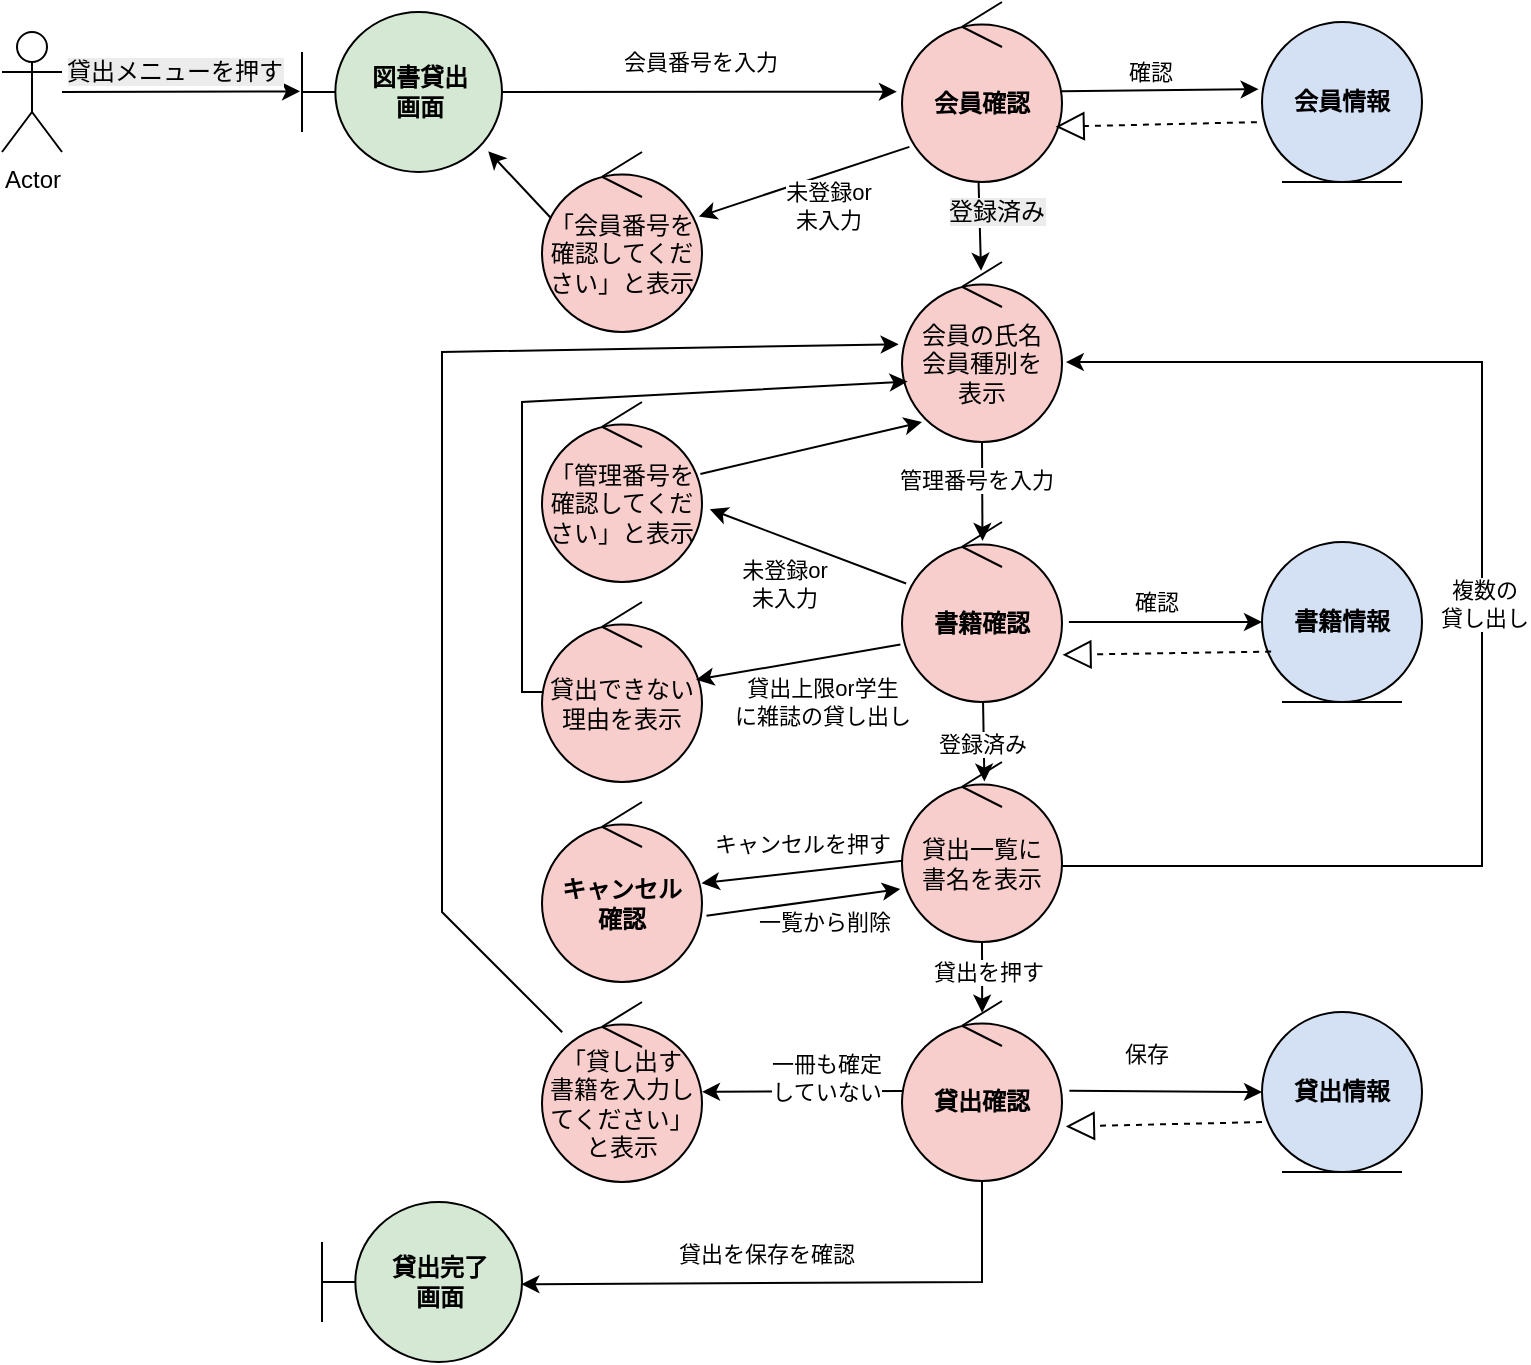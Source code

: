 <mxfile version="28.1.2">
  <diagram id="WRtB7RnygOzZ15jAyTM6" name="ページ1">
    <mxGraphModel dx="1209" dy="794" grid="1" gridSize="10" guides="1" tooltips="1" connect="1" arrows="1" fold="1" page="1" pageScale="1" pageWidth="827" pageHeight="1169" math="0" shadow="0">
      <root>
        <mxCell id="0" />
        <mxCell id="1" parent="0" />
        <mxCell id="BTnaZ9Mj3D2ea35wuB5Z-2" value="&lt;b&gt;図書貸出&lt;/b&gt;&lt;div&gt;&lt;b&gt;画面&lt;/b&gt;&lt;/div&gt;" style="shape=umlBoundary;whiteSpace=wrap;html=1;fillColor=#D5E8D4;" vertex="1" parent="1">
          <mxGeometry x="180" y="45" width="100" height="80" as="geometry" />
        </mxCell>
        <mxCell id="BTnaZ9Mj3D2ea35wuB5Z-5" value="Actor" style="shape=umlActor;verticalLabelPosition=bottom;verticalAlign=top;html=1;" vertex="1" parent="1">
          <mxGeometry x="30" y="55" width="30" height="60" as="geometry" />
        </mxCell>
        <mxCell id="BTnaZ9Mj3D2ea35wuB5Z-7" style="edgeStyle=none;rounded=0;orthogonalLoop=1;jettySize=auto;html=1;entryX=-0.01;entryY=0.496;entryDx=0;entryDy=0;entryPerimeter=0;" edge="1" parent="1" source="BTnaZ9Mj3D2ea35wuB5Z-5" target="BTnaZ9Mj3D2ea35wuB5Z-2">
          <mxGeometry relative="1" as="geometry" />
        </mxCell>
        <mxCell id="BTnaZ9Mj3D2ea35wuB5Z-26" value="&lt;span style=&quot;font-size: 12px; background-color: rgb(236, 236, 236);&quot;&gt;貸出メニューを押す&lt;/span&gt;" style="edgeLabel;html=1;align=center;verticalAlign=middle;resizable=0;points=[];" vertex="1" connectable="0" parent="BTnaZ9Mj3D2ea35wuB5Z-7">
          <mxGeometry x="-0.137" y="4" relative="1" as="geometry">
            <mxPoint x="4" y="-6" as="offset" />
          </mxGeometry>
        </mxCell>
        <mxCell id="BTnaZ9Mj3D2ea35wuB5Z-10" value="&lt;div&gt;&lt;span style=&quot;background-color: transparent; color: light-dark(rgb(0, 0, 0), rgb(255, 255, 255));&quot;&gt;会員の氏名&lt;/span&gt;&lt;/div&gt;&lt;div&gt;会員種別を&lt;/div&gt;&lt;div&gt;表示&lt;/div&gt;" style="ellipse;shape=umlControl;whiteSpace=wrap;html=1;fillColor=#F8CECC;" vertex="1" parent="1">
          <mxGeometry x="480" y="170" width="80" height="90" as="geometry" />
        </mxCell>
        <mxCell id="BTnaZ9Mj3D2ea35wuB5Z-11" style="edgeStyle=none;rounded=0;orthogonalLoop=1;jettySize=auto;html=1;entryX=-0.021;entryY=0.42;entryDx=0;entryDy=0;exitX=0.996;exitY=0.496;exitDx=0;exitDy=0;exitPerimeter=0;entryPerimeter=0;" edge="1" parent="1" source="BTnaZ9Mj3D2ea35wuB5Z-19" target="BTnaZ9Mj3D2ea35wuB5Z-15">
          <mxGeometry relative="1" as="geometry">
            <mxPoint x="400" y="470" as="sourcePoint" />
            <mxPoint x="460" y="469.5" as="targetPoint" />
          </mxGeometry>
        </mxCell>
        <mxCell id="BTnaZ9Mj3D2ea35wuB5Z-12" value="確認" style="edgeLabel;html=1;align=center;verticalAlign=middle;resizable=0;points=[];" vertex="1" connectable="0" parent="BTnaZ9Mj3D2ea35wuB5Z-11">
          <mxGeometry x="-0.311" y="-1" relative="1" as="geometry">
            <mxPoint x="10" y="-11" as="offset" />
          </mxGeometry>
        </mxCell>
        <mxCell id="BTnaZ9Mj3D2ea35wuB5Z-13" style="edgeStyle=none;rounded=0;orthogonalLoop=1;jettySize=auto;html=1;exitX=0.046;exitY=0.805;exitDx=0;exitDy=0;exitPerimeter=0;" edge="1" parent="1" source="BTnaZ9Mj3D2ea35wuB5Z-19" target="BTnaZ9Mj3D2ea35wuB5Z-18">
          <mxGeometry relative="1" as="geometry">
            <mxPoint x="600" y="620" as="targetPoint" />
          </mxGeometry>
        </mxCell>
        <mxCell id="BTnaZ9Mj3D2ea35wuB5Z-14" value="未登録or&lt;div&gt;未入力&lt;/div&gt;" style="edgeLabel;html=1;align=center;verticalAlign=middle;resizable=0;points=[];" vertex="1" connectable="0" parent="BTnaZ9Mj3D2ea35wuB5Z-13">
          <mxGeometry x="-0.231" y="1" relative="1" as="geometry">
            <mxPoint x="-1" y="15" as="offset" />
          </mxGeometry>
        </mxCell>
        <mxCell id="BTnaZ9Mj3D2ea35wuB5Z-15" value="&lt;b&gt;会員情報&lt;/b&gt;" style="ellipse;shape=umlEntity;whiteSpace=wrap;html=1;fillColor=#D4E1F5;" vertex="1" parent="1">
          <mxGeometry x="660" y="50" width="80" height="80" as="geometry" />
        </mxCell>
        <mxCell id="BTnaZ9Mj3D2ea35wuB5Z-16" style="edgeStyle=none;rounded=0;orthogonalLoop=1;jettySize=auto;html=1;entryX=0.494;entryY=0.049;entryDx=0;entryDy=0;entryPerimeter=0;exitX=0.478;exitY=0.982;exitDx=0;exitDy=0;exitPerimeter=0;" edge="1" parent="1" source="BTnaZ9Mj3D2ea35wuB5Z-19" target="BTnaZ9Mj3D2ea35wuB5Z-10">
          <mxGeometry relative="1" as="geometry">
            <mxPoint x="480" y="130" as="sourcePoint" />
          </mxGeometry>
        </mxCell>
        <mxCell id="BTnaZ9Mj3D2ea35wuB5Z-17" value="&lt;span style=&quot;font-size: 12px; background-color: rgb(236, 236, 236);&quot;&gt;登録済み&lt;/span&gt;" style="edgeLabel;html=1;align=center;verticalAlign=middle;resizable=0;points=[];" vertex="1" connectable="0" parent="BTnaZ9Mj3D2ea35wuB5Z-16">
          <mxGeometry x="-0.015" y="-2" relative="1" as="geometry">
            <mxPoint x="10" y="-6" as="offset" />
          </mxGeometry>
        </mxCell>
        <mxCell id="BTnaZ9Mj3D2ea35wuB5Z-18" value="「会員番号を&lt;div&gt;確認してください」と表示&lt;/div&gt;" style="ellipse;shape=umlControl;whiteSpace=wrap;html=1;fillColor=#F8CECC;" vertex="1" parent="1">
          <mxGeometry x="300" y="115" width="80" height="90" as="geometry" />
        </mxCell>
        <mxCell id="BTnaZ9Mj3D2ea35wuB5Z-19" value="&lt;b&gt;会員確認&lt;/b&gt;" style="ellipse;shape=umlControl;whiteSpace=wrap;html=1;fillColor=#F8CECC;" vertex="1" parent="1">
          <mxGeometry x="480" y="40" width="80" height="90" as="geometry" />
        </mxCell>
        <mxCell id="BTnaZ9Mj3D2ea35wuB5Z-20" value="" style="endArrow=block;dashed=1;endFill=0;endSize=12;html=1;rounded=0;exitX=-0.032;exitY=0.626;exitDx=0;exitDy=0;entryX=0.96;entryY=0.693;entryDx=0;entryDy=0;entryPerimeter=0;exitPerimeter=0;" edge="1" parent="1" source="BTnaZ9Mj3D2ea35wuB5Z-15" target="BTnaZ9Mj3D2ea35wuB5Z-19">
          <mxGeometry width="160" relative="1" as="geometry">
            <mxPoint x="380" y="389.33" as="sourcePoint" />
            <mxPoint x="430" y="200" as="targetPoint" />
          </mxGeometry>
        </mxCell>
        <mxCell id="BTnaZ9Mj3D2ea35wuB5Z-22" style="edgeStyle=none;rounded=0;orthogonalLoop=1;jettySize=auto;html=1;entryX=-0.032;entryY=0.498;entryDx=0;entryDy=0;entryPerimeter=0;" edge="1" parent="1" source="BTnaZ9Mj3D2ea35wuB5Z-2" target="BTnaZ9Mj3D2ea35wuB5Z-19">
          <mxGeometry relative="1" as="geometry">
            <Array as="points" />
          </mxGeometry>
        </mxCell>
        <mxCell id="BTnaZ9Mj3D2ea35wuB5Z-23" value="会員番号を入力" style="edgeLabel;html=1;align=center;verticalAlign=middle;resizable=0;points=[];" vertex="1" connectable="0" parent="BTnaZ9Mj3D2ea35wuB5Z-22">
          <mxGeometry x="-0.119" y="1" relative="1" as="geometry">
            <mxPoint x="12" y="-14" as="offset" />
          </mxGeometry>
        </mxCell>
        <mxCell id="BTnaZ9Mj3D2ea35wuB5Z-24" style="edgeStyle=none;rounded=0;orthogonalLoop=1;jettySize=auto;html=1;entryX=0.931;entryY=0.87;entryDx=0;entryDy=0;entryPerimeter=0;exitX=0.057;exitY=0.368;exitDx=0;exitDy=0;exitPerimeter=0;" edge="1" parent="1" source="BTnaZ9Mj3D2ea35wuB5Z-18" target="BTnaZ9Mj3D2ea35wuB5Z-2">
          <mxGeometry relative="1" as="geometry" />
        </mxCell>
        <mxCell id="BTnaZ9Mj3D2ea35wuB5Z-30" value="&lt;b&gt;書籍確認&lt;/b&gt;" style="ellipse;shape=umlControl;whiteSpace=wrap;html=1;fillColor=#F8CECC;" vertex="1" parent="1">
          <mxGeometry x="480" y="300" width="80" height="90" as="geometry" />
        </mxCell>
        <mxCell id="BTnaZ9Mj3D2ea35wuB5Z-53" style="edgeStyle=none;rounded=0;orthogonalLoop=1;jettySize=auto;html=1;entryX=0.997;entryY=0.514;entryDx=0;entryDy=0;entryPerimeter=0;exitX=0.5;exitY=0.998;exitDx=0;exitDy=0;exitPerimeter=0;" edge="1" parent="1" source="BTnaZ9Mj3D2ea35wuB5Z-57" target="BTnaZ9Mj3D2ea35wuB5Z-39">
          <mxGeometry relative="1" as="geometry">
            <mxPoint x="430" y="465" as="targetPoint" />
            <mxPoint x="440" y="545" as="sourcePoint" />
            <Array as="points">
              <mxPoint x="520" y="680" />
            </Array>
          </mxGeometry>
        </mxCell>
        <mxCell id="BTnaZ9Mj3D2ea35wuB5Z-54" value="貸出を保存を確認" style="edgeLabel;html=1;align=center;verticalAlign=middle;resizable=0;points=[];" vertex="1" connectable="0" parent="BTnaZ9Mj3D2ea35wuB5Z-53">
          <mxGeometry x="0.242" y="-2" relative="1" as="geometry">
            <mxPoint x="16" y="-13" as="offset" />
          </mxGeometry>
        </mxCell>
        <mxCell id="BTnaZ9Mj3D2ea35wuB5Z-55" style="edgeStyle=none;rounded=0;orthogonalLoop=1;jettySize=auto;html=1;entryX=0;entryY=0.5;entryDx=0;entryDy=0;exitX=1.046;exitY=0.499;exitDx=0;exitDy=0;exitPerimeter=0;" edge="1" parent="1" source="BTnaZ9Mj3D2ea35wuB5Z-57" target="BTnaZ9Mj3D2ea35wuB5Z-50">
          <mxGeometry relative="1" as="geometry" />
        </mxCell>
        <mxCell id="BTnaZ9Mj3D2ea35wuB5Z-56" value="保存" style="edgeLabel;html=1;align=center;verticalAlign=middle;resizable=0;points=[];" vertex="1" connectable="0" parent="BTnaZ9Mj3D2ea35wuB5Z-55">
          <mxGeometry x="0.291" relative="1" as="geometry">
            <mxPoint x="-24" y="-19" as="offset" />
          </mxGeometry>
        </mxCell>
        <mxCell id="BTnaZ9Mj3D2ea35wuB5Z-58" style="edgeStyle=none;rounded=0;orthogonalLoop=1;jettySize=auto;html=1;entryX=0.501;entryY=0.065;entryDx=0;entryDy=0;entryPerimeter=0;" edge="1" parent="1" source="BTnaZ9Mj3D2ea35wuB5Z-33" target="BTnaZ9Mj3D2ea35wuB5Z-57">
          <mxGeometry relative="1" as="geometry">
            <mxPoint x="520" y="530" as="targetPoint" />
          </mxGeometry>
        </mxCell>
        <mxCell id="BTnaZ9Mj3D2ea35wuB5Z-59" value="貸出を押す" style="edgeLabel;html=1;align=center;verticalAlign=middle;resizable=0;points=[];" vertex="1" connectable="0" parent="BTnaZ9Mj3D2ea35wuB5Z-58">
          <mxGeometry x="-0.132" y="3" relative="1" as="geometry">
            <mxPoint y="-1" as="offset" />
          </mxGeometry>
        </mxCell>
        <mxCell id="BTnaZ9Mj3D2ea35wuB5Z-76" style="edgeStyle=none;rounded=0;orthogonalLoop=1;jettySize=auto;html=1;entryX=1.024;entryY=0.556;entryDx=0;entryDy=0;entryPerimeter=0;exitX=1;exitY=0.578;exitDx=0;exitDy=0;exitPerimeter=0;" edge="1" parent="1" source="BTnaZ9Mj3D2ea35wuB5Z-33" target="BTnaZ9Mj3D2ea35wuB5Z-10">
          <mxGeometry relative="1" as="geometry">
            <mxPoint x="770" y="210" as="targetPoint" />
            <Array as="points">
              <mxPoint x="770" y="472" />
              <mxPoint x="770" y="220" />
            </Array>
          </mxGeometry>
        </mxCell>
        <mxCell id="BTnaZ9Mj3D2ea35wuB5Z-77" value="複数の&lt;div&gt;貸し出し&lt;/div&gt;" style="edgeLabel;html=1;align=center;verticalAlign=middle;resizable=0;points=[];" vertex="1" connectable="0" parent="BTnaZ9Mj3D2ea35wuB5Z-76">
          <mxGeometry x="-0.036" y="-1" relative="1" as="geometry">
            <mxPoint y="-18" as="offset" />
          </mxGeometry>
        </mxCell>
        <mxCell id="BTnaZ9Mj3D2ea35wuB5Z-79" style="edgeStyle=none;rounded=0;orthogonalLoop=1;jettySize=auto;html=1;entryX=1.028;entryY=0.632;entryDx=0;entryDy=0;entryPerimeter=0;exitX=-0.011;exitY=0.706;exitDx=0;exitDy=0;exitPerimeter=0;endArrow=none;endFill=0;startArrow=classic;startFill=1;" edge="1" parent="1" source="BTnaZ9Mj3D2ea35wuB5Z-33" target="BTnaZ9Mj3D2ea35wuB5Z-80">
          <mxGeometry relative="1" as="geometry">
            <mxPoint x="610" y="490" as="targetPoint" />
          </mxGeometry>
        </mxCell>
        <mxCell id="BTnaZ9Mj3D2ea35wuB5Z-84" value="一覧から削除" style="edgeLabel;html=1;align=center;verticalAlign=middle;resizable=0;points=[];" vertex="1" connectable="0" parent="BTnaZ9Mj3D2ea35wuB5Z-79">
          <mxGeometry x="-0.204" relative="1" as="geometry">
            <mxPoint y="11" as="offset" />
          </mxGeometry>
        </mxCell>
        <mxCell id="BTnaZ9Mj3D2ea35wuB5Z-33" value="&lt;div&gt;&lt;span style=&quot;background-color: transparent; color: light-dark(rgb(0, 0, 0), rgb(255, 255, 255));&quot;&gt;貸出一覧に&lt;/span&gt;&lt;/div&gt;&lt;div&gt;&lt;span style=&quot;background-color: transparent; color: light-dark(rgb(0, 0, 0), rgb(255, 255, 255));&quot;&gt;書名を&lt;/span&gt;&lt;span style=&quot;background-color: transparent; color: light-dark(rgb(0, 0, 0), rgb(255, 255, 255));&quot;&gt;表示&lt;/span&gt;&lt;/div&gt;" style="ellipse;shape=umlControl;whiteSpace=wrap;html=1;fillColor=#F8CECC;" vertex="1" parent="1">
          <mxGeometry x="480" y="420" width="80" height="90" as="geometry" />
        </mxCell>
        <mxCell id="BTnaZ9Mj3D2ea35wuB5Z-34" style="edgeStyle=none;rounded=0;orthogonalLoop=1;jettySize=auto;html=1;entryX=0.515;entryY=0.109;entryDx=0;entryDy=0;entryPerimeter=0;" edge="1" parent="1" source="BTnaZ9Mj3D2ea35wuB5Z-30" target="BTnaZ9Mj3D2ea35wuB5Z-33">
          <mxGeometry relative="1" as="geometry" />
        </mxCell>
        <mxCell id="BTnaZ9Mj3D2ea35wuB5Z-35" value="登録済み" style="edgeLabel;html=1;align=center;verticalAlign=middle;resizable=0;points=[];" vertex="1" connectable="0" parent="BTnaZ9Mj3D2ea35wuB5Z-34">
          <mxGeometry x="-0.326" relative="1" as="geometry">
            <mxPoint x="-1" y="7" as="offset" />
          </mxGeometry>
        </mxCell>
        <mxCell id="BTnaZ9Mj3D2ea35wuB5Z-36" value="「管理番号を確認してください」と表示" style="ellipse;shape=umlControl;whiteSpace=wrap;html=1;fillColor=#F8CECC;" vertex="1" parent="1">
          <mxGeometry x="300" y="240" width="80" height="90" as="geometry" />
        </mxCell>
        <mxCell id="BTnaZ9Mj3D2ea35wuB5Z-37" style="edgeStyle=none;rounded=0;orthogonalLoop=1;jettySize=auto;html=1;entryX=1.049;entryY=0.596;entryDx=0;entryDy=0;entryPerimeter=0;" edge="1" parent="1" source="BTnaZ9Mj3D2ea35wuB5Z-30" target="BTnaZ9Mj3D2ea35wuB5Z-36">
          <mxGeometry relative="1" as="geometry" />
        </mxCell>
        <mxCell id="BTnaZ9Mj3D2ea35wuB5Z-38" value="&lt;div&gt;未登録or&lt;/div&gt;未入力" style="edgeLabel;html=1;align=center;verticalAlign=middle;resizable=0;points=[];" vertex="1" connectable="0" parent="BTnaZ9Mj3D2ea35wuB5Z-37">
          <mxGeometry x="-0.217" relative="1" as="geometry">
            <mxPoint x="-23" y="14" as="offset" />
          </mxGeometry>
        </mxCell>
        <mxCell id="BTnaZ9Mj3D2ea35wuB5Z-39" value="&lt;b&gt;貸出完了&lt;/b&gt;&lt;div&gt;&lt;b&gt;画面&lt;/b&gt;&lt;/div&gt;" style="shape=umlBoundary;whiteSpace=wrap;html=1;fillColor=#D5E8D4;" vertex="1" parent="1">
          <mxGeometry x="190" y="640" width="100" height="80" as="geometry" />
        </mxCell>
        <mxCell id="BTnaZ9Mj3D2ea35wuB5Z-41" style="edgeStyle=none;rounded=0;orthogonalLoop=1;jettySize=auto;html=1;entryX=0.125;entryY=0.889;entryDx=0;entryDy=0;entryPerimeter=0;" edge="1" parent="1" source="BTnaZ9Mj3D2ea35wuB5Z-36" target="BTnaZ9Mj3D2ea35wuB5Z-10">
          <mxGeometry relative="1" as="geometry" />
        </mxCell>
        <mxCell id="BTnaZ9Mj3D2ea35wuB5Z-42" style="edgeStyle=none;rounded=0;orthogonalLoop=1;jettySize=auto;html=1;entryX=0;entryY=0.5;entryDx=0;entryDy=0;exitX=1.043;exitY=0.555;exitDx=0;exitDy=0;exitPerimeter=0;" edge="1" parent="1" target="BTnaZ9Mj3D2ea35wuB5Z-44" source="BTnaZ9Mj3D2ea35wuB5Z-30">
          <mxGeometry relative="1" as="geometry">
            <mxPoint x="532.32" y="333.97" as="sourcePoint" />
            <mxPoint x="490.28" y="719.5" as="targetPoint" />
          </mxGeometry>
        </mxCell>
        <mxCell id="BTnaZ9Mj3D2ea35wuB5Z-43" value="確認" style="edgeLabel;html=1;align=center;verticalAlign=middle;resizable=0;points=[];" vertex="1" connectable="0" parent="BTnaZ9Mj3D2ea35wuB5Z-42">
          <mxGeometry x="-0.311" y="-1" relative="1" as="geometry">
            <mxPoint x="10" y="-11" as="offset" />
          </mxGeometry>
        </mxCell>
        <mxCell id="BTnaZ9Mj3D2ea35wuB5Z-44" value="&lt;b&gt;書籍情報&lt;/b&gt;" style="ellipse;shape=umlEntity;whiteSpace=wrap;html=1;fillColor=#D4E1F5;" vertex="1" parent="1">
          <mxGeometry x="660.0" y="310" width="80" height="80" as="geometry" />
        </mxCell>
        <mxCell id="BTnaZ9Mj3D2ea35wuB5Z-45" value="" style="endArrow=block;dashed=1;endFill=0;endSize=12;html=1;rounded=0;entryX=1.003;entryY=0.738;entryDx=0;entryDy=0;entryPerimeter=0;exitX=0.057;exitY=0.685;exitDx=0;exitDy=0;exitPerimeter=0;" edge="1" parent="1" source="BTnaZ9Mj3D2ea35wuB5Z-44" target="BTnaZ9Mj3D2ea35wuB5Z-30">
          <mxGeometry width="160" relative="1" as="geometry">
            <mxPoint x="657" y="346" as="sourcePoint" />
            <mxPoint x="530" y="359.08" as="targetPoint" />
          </mxGeometry>
        </mxCell>
        <mxCell id="BTnaZ9Mj3D2ea35wuB5Z-46" style="edgeStyle=none;rounded=0;orthogonalLoop=1;jettySize=auto;html=1;entryX=0.503;entryY=0.105;entryDx=0;entryDy=0;entryPerimeter=0;" edge="1" parent="1" source="BTnaZ9Mj3D2ea35wuB5Z-10" target="BTnaZ9Mj3D2ea35wuB5Z-30">
          <mxGeometry relative="1" as="geometry" />
        </mxCell>
        <mxCell id="BTnaZ9Mj3D2ea35wuB5Z-47" value="管理番号を入力" style="edgeLabel;html=1;align=center;verticalAlign=middle;resizable=0;points=[];" vertex="1" connectable="0" parent="BTnaZ9Mj3D2ea35wuB5Z-46">
          <mxGeometry x="-0.253" y="-3" relative="1" as="geometry">
            <mxPoint as="offset" />
          </mxGeometry>
        </mxCell>
        <mxCell id="BTnaZ9Mj3D2ea35wuB5Z-49" value="「貸し出す&lt;div&gt;書籍を入力してください」と表示&lt;/div&gt;" style="ellipse;shape=umlControl;whiteSpace=wrap;html=1;fillColor=#F8CECC;" vertex="1" parent="1">
          <mxGeometry x="300" y="540" width="80" height="90" as="geometry" />
        </mxCell>
        <mxCell id="BTnaZ9Mj3D2ea35wuB5Z-50" value="&lt;b&gt;貸出情報&lt;/b&gt;" style="ellipse;shape=umlEntity;whiteSpace=wrap;html=1;fillColor=#D4E1F5;" vertex="1" parent="1">
          <mxGeometry x="660" y="545" width="80" height="80" as="geometry" />
        </mxCell>
        <mxCell id="BTnaZ9Mj3D2ea35wuB5Z-62" style="edgeStyle=none;rounded=0;orthogonalLoop=1;jettySize=auto;html=1;" edge="1" parent="1" source="BTnaZ9Mj3D2ea35wuB5Z-57" target="BTnaZ9Mj3D2ea35wuB5Z-49">
          <mxGeometry relative="1" as="geometry" />
        </mxCell>
        <mxCell id="BTnaZ9Mj3D2ea35wuB5Z-63" value="一冊も確定&lt;div&gt;していない&lt;/div&gt;" style="edgeLabel;html=1;align=center;verticalAlign=middle;resizable=0;points=[];" vertex="1" connectable="0" parent="BTnaZ9Mj3D2ea35wuB5Z-62">
          <mxGeometry x="0.481" y="1" relative="1" as="geometry">
            <mxPoint x="36" y="-8" as="offset" />
          </mxGeometry>
        </mxCell>
        <mxCell id="BTnaZ9Mj3D2ea35wuB5Z-57" value="&lt;b&gt;貸出確認&lt;/b&gt;" style="ellipse;shape=umlControl;whiteSpace=wrap;html=1;fillColor=#F8CECC;" vertex="1" parent="1">
          <mxGeometry x="480" y="539.5" width="80" height="90" as="geometry" />
        </mxCell>
        <mxCell id="BTnaZ9Mj3D2ea35wuB5Z-60" value="&lt;div&gt;貸出できない理由を表示&lt;/div&gt;" style="ellipse;shape=umlControl;whiteSpace=wrap;html=1;fillColor=#F8CECC;" vertex="1" parent="1">
          <mxGeometry x="300" y="340" width="80" height="90" as="geometry" />
        </mxCell>
        <mxCell id="BTnaZ9Mj3D2ea35wuB5Z-61" value="" style="endArrow=block;dashed=1;endFill=0;endSize=12;html=1;rounded=0;entryX=1.024;entryY=0.697;entryDx=0;entryDy=0;entryPerimeter=0;exitX=0;exitY=0.688;exitDx=0;exitDy=0;exitPerimeter=0;" edge="1" parent="1" source="BTnaZ9Mj3D2ea35wuB5Z-50" target="BTnaZ9Mj3D2ea35wuB5Z-57">
          <mxGeometry width="160" relative="1" as="geometry">
            <mxPoint x="675" y="700" as="sourcePoint" />
            <mxPoint x="570" y="701" as="targetPoint" />
          </mxGeometry>
        </mxCell>
        <mxCell id="BTnaZ9Mj3D2ea35wuB5Z-64" style="edgeStyle=none;rounded=0;orthogonalLoop=1;jettySize=auto;html=1;entryX=0.963;entryY=0.432;entryDx=0;entryDy=0;entryPerimeter=0;exitX=-0.01;exitY=0.681;exitDx=0;exitDy=0;exitPerimeter=0;" edge="1" parent="1" source="BTnaZ9Mj3D2ea35wuB5Z-30" target="BTnaZ9Mj3D2ea35wuB5Z-60">
          <mxGeometry relative="1" as="geometry">
            <mxPoint x="480" y="370" as="sourcePoint" />
          </mxGeometry>
        </mxCell>
        <mxCell id="BTnaZ9Mj3D2ea35wuB5Z-65" value="貸出上限or&lt;span style=&quot;background-color: light-dark(#ffffff, var(--ge-dark-color, #121212)); color: light-dark(rgb(0, 0, 0), rgb(255, 255, 255));&quot;&gt;学生&lt;/span&gt;&lt;div&gt;&lt;span style=&quot;background-color: light-dark(#ffffff, var(--ge-dark-color, #121212)); color: light-dark(rgb(0, 0, 0), rgb(255, 255, 255));&quot;&gt;に雑誌の貸し出し&lt;/span&gt;&lt;/div&gt;" style="edgeLabel;html=1;align=center;verticalAlign=middle;resizable=0;points=[];" vertex="1" connectable="0" parent="BTnaZ9Mj3D2ea35wuB5Z-64">
          <mxGeometry x="-0.289" relative="1" as="geometry">
            <mxPoint x="-3" y="22" as="offset" />
          </mxGeometry>
        </mxCell>
        <mxCell id="BTnaZ9Mj3D2ea35wuB5Z-67" style="edgeStyle=none;rounded=0;orthogonalLoop=1;jettySize=auto;html=1;entryX=0.035;entryY=0.664;entryDx=0;entryDy=0;entryPerimeter=0;" edge="1" parent="1" source="BTnaZ9Mj3D2ea35wuB5Z-60" target="BTnaZ9Mj3D2ea35wuB5Z-10">
          <mxGeometry relative="1" as="geometry">
            <mxPoint x="479" y="220" as="targetPoint" />
            <Array as="points">
              <mxPoint x="290" y="385" />
              <mxPoint x="290" y="240" />
            </Array>
          </mxGeometry>
        </mxCell>
        <mxCell id="BTnaZ9Mj3D2ea35wuB5Z-68" style="edgeStyle=none;rounded=0;orthogonalLoop=1;jettySize=auto;html=1;entryX=-0.021;entryY=0.457;entryDx=0;entryDy=0;entryPerimeter=0;" edge="1" parent="1" source="BTnaZ9Mj3D2ea35wuB5Z-49" target="BTnaZ9Mj3D2ea35wuB5Z-10">
          <mxGeometry relative="1" as="geometry">
            <Array as="points">
              <mxPoint x="250" y="495" />
              <mxPoint x="250" y="215" />
            </Array>
          </mxGeometry>
        </mxCell>
        <mxCell id="BTnaZ9Mj3D2ea35wuB5Z-81" value="" style="edgeStyle=none;rounded=0;orthogonalLoop=1;jettySize=auto;html=1;startArrow=classic;startFill=1;endArrow=none;endFill=0;" edge="1" parent="1" source="BTnaZ9Mj3D2ea35wuB5Z-80" target="BTnaZ9Mj3D2ea35wuB5Z-33">
          <mxGeometry relative="1" as="geometry" />
        </mxCell>
        <mxCell id="BTnaZ9Mj3D2ea35wuB5Z-82" value="キャンセルを押す" style="edgeLabel;html=1;align=center;verticalAlign=middle;resizable=0;points=[];" vertex="1" connectable="0" parent="BTnaZ9Mj3D2ea35wuB5Z-81">
          <mxGeometry x="0.104" y="-2" relative="1" as="geometry">
            <mxPoint x="-6" y="-16" as="offset" />
          </mxGeometry>
        </mxCell>
        <mxCell id="BTnaZ9Mj3D2ea35wuB5Z-80" value="&lt;b&gt;キャンセル&lt;/b&gt;&lt;div&gt;&lt;b&gt;確認&lt;/b&gt;&lt;/div&gt;" style="ellipse;shape=umlControl;whiteSpace=wrap;html=1;fillColor=#F8CECC;" vertex="1" parent="1">
          <mxGeometry x="300" y="440" width="80" height="90" as="geometry" />
        </mxCell>
      </root>
    </mxGraphModel>
  </diagram>
</mxfile>
